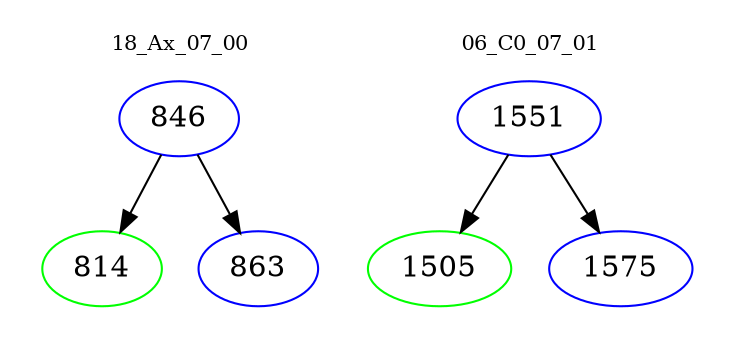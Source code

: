 digraph{
subgraph cluster_0 {
color = white
label = "18_Ax_07_00";
fontsize=10;
T0_846 [label="846", color="blue"]
T0_846 -> T0_814 [color="black"]
T0_814 [label="814", color="green"]
T0_846 -> T0_863 [color="black"]
T0_863 [label="863", color="blue"]
}
subgraph cluster_1 {
color = white
label = "06_C0_07_01";
fontsize=10;
T1_1551 [label="1551", color="blue"]
T1_1551 -> T1_1505 [color="black"]
T1_1505 [label="1505", color="green"]
T1_1551 -> T1_1575 [color="black"]
T1_1575 [label="1575", color="blue"]
}
}
